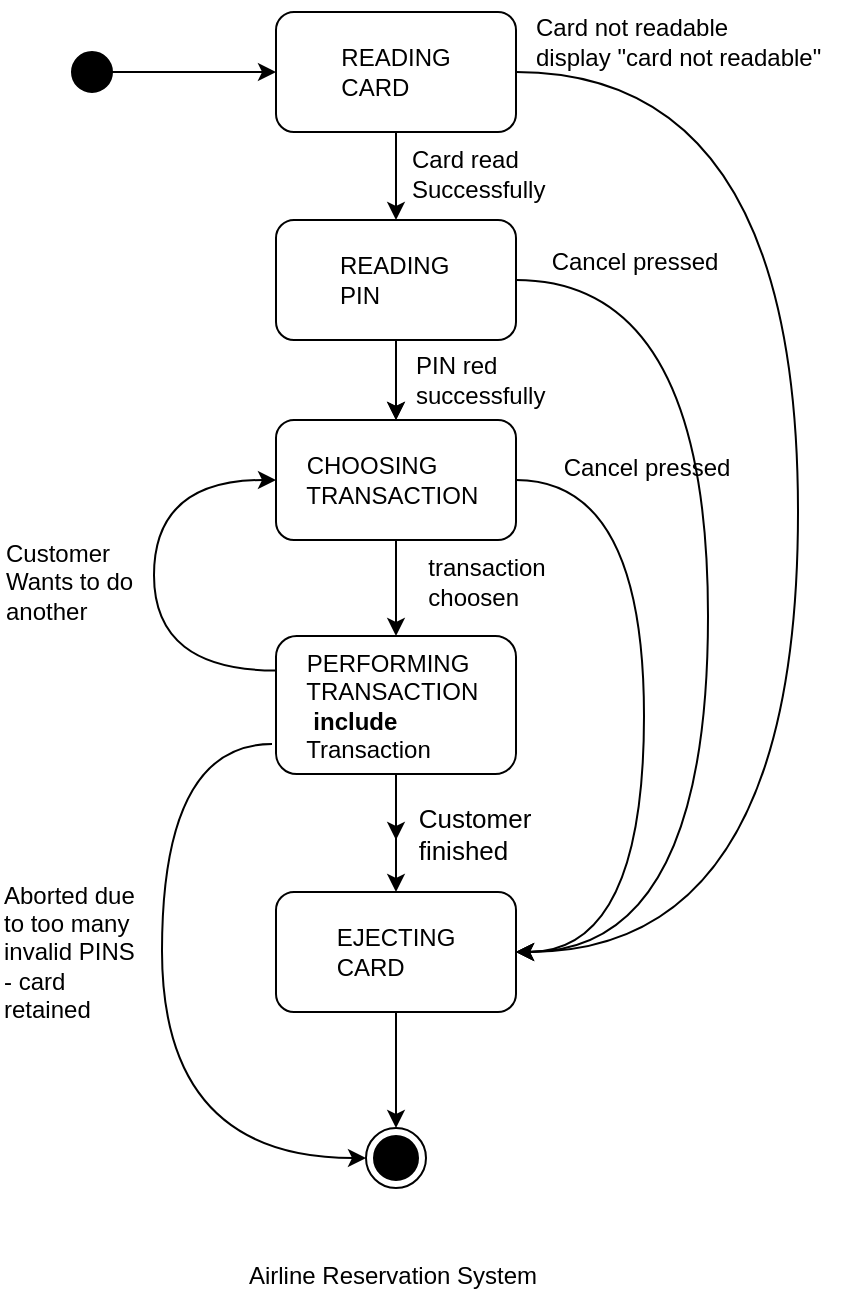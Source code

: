 <mxfile version="26.2.13">
  <diagram name="Page-1" id="ZDUle3kIamicD0FEx88D">
    <mxGraphModel dx="1228" dy="755" grid="0" gridSize="10" guides="1" tooltips="1" connect="1" arrows="1" fold="1" page="1" pageScale="1" pageWidth="827" pageHeight="1169" background="light-dark(#FFFFFF,#FFFFFF)" math="0" shadow="0">
      <root>
        <mxCell id="0" />
        <mxCell id="1" parent="0" />
        <mxCell id="F_QdYi4xcxkMWuRYnJX9-16" style="edgeStyle=orthogonalEdgeStyle;rounded=0;orthogonalLoop=1;jettySize=auto;html=1;entryX=0.5;entryY=0;entryDx=0;entryDy=0;strokeColor=light-dark(#000000,#000000);" edge="1" parent="1" source="F_QdYi4xcxkMWuRYnJX9-6" target="F_QdYi4xcxkMWuRYnJX9-7">
          <mxGeometry relative="1" as="geometry" />
        </mxCell>
        <mxCell id="F_QdYi4xcxkMWuRYnJX9-23" style="edgeStyle=elbowEdgeStyle;rounded=0;orthogonalLoop=1;jettySize=auto;html=1;entryX=1;entryY=0.5;entryDx=0;entryDy=0;strokeColor=light-dark(#000000,#000000);curved=1;" edge="1" parent="1" source="F_QdYi4xcxkMWuRYnJX9-6" target="F_QdYi4xcxkMWuRYnJX9-8">
          <mxGeometry relative="1" as="geometry">
            <Array as="points">
              <mxPoint x="622" y="336" />
            </Array>
          </mxGeometry>
        </mxCell>
        <mxCell id="F_QdYi4xcxkMWuRYnJX9-6" value="&lt;font style=&quot;color: light-dark(rgb(0, 0, 0), rgb(0, 0, 0));&quot;&gt;RE&lt;/font&gt;&lt;font style=&quot;color: light-dark(rgb(0, 0, 0), rgb(0, 0, 0));&quot;&gt;ADING&lt;/font&gt;&lt;div style=&quot;text-align: left;&quot;&gt;&lt;font style=&quot;color: light-dark(rgb(0, 0, 0), rgb(0, 0, 0));&quot;&gt;CARD&lt;/font&gt;&lt;/div&gt;" style="rounded=1;whiteSpace=wrap;html=1;fillColor=none;strokeColor=light-dark(#000000,#000000);" vertex="1" parent="1">
          <mxGeometry x="361" y="81" width="120" height="60" as="geometry" />
        </mxCell>
        <mxCell id="F_QdYi4xcxkMWuRYnJX9-14" value="" style="edgeStyle=orthogonalEdgeStyle;rounded=0;orthogonalLoop=1;jettySize=auto;html=1;" edge="1" parent="1" source="F_QdYi4xcxkMWuRYnJX9-7" target="F_QdYi4xcxkMWuRYnJX9-10">
          <mxGeometry relative="1" as="geometry" />
        </mxCell>
        <mxCell id="F_QdYi4xcxkMWuRYnJX9-15" style="edgeStyle=orthogonalEdgeStyle;rounded=0;orthogonalLoop=1;jettySize=auto;html=1;entryX=0.5;entryY=0;entryDx=0;entryDy=0;strokeColor=light-dark(#000000,#000000);" edge="1" parent="1" source="F_QdYi4xcxkMWuRYnJX9-7" target="F_QdYi4xcxkMWuRYnJX9-10">
          <mxGeometry relative="1" as="geometry" />
        </mxCell>
        <mxCell id="F_QdYi4xcxkMWuRYnJX9-24" style="edgeStyle=elbowEdgeStyle;rounded=0;orthogonalLoop=1;jettySize=auto;html=1;entryX=1;entryY=0.5;entryDx=0;entryDy=0;strokeColor=light-dark(#000000,#000000);curved=1;" edge="1" parent="1" source="F_QdYi4xcxkMWuRYnJX9-7" target="F_QdYi4xcxkMWuRYnJX9-8">
          <mxGeometry relative="1" as="geometry">
            <Array as="points">
              <mxPoint x="577" y="383" />
            </Array>
          </mxGeometry>
        </mxCell>
        <mxCell id="F_QdYi4xcxkMWuRYnJX9-7" value="&lt;font style=&quot;color: light-dark(rgb(0, 0, 0), rgb(0, 0, 0));&quot;&gt;&amp;nbsp; &amp;nbsp; &amp;nbsp; &amp;nbsp; &amp;nbsp;READING&amp;nbsp;&lt;/font&gt;&lt;div&gt;&lt;font style=&quot;color: light-dark(rgb(0, 0, 0), rgb(0, 0, 0));&quot;&gt;&amp;nbsp; &amp;nbsp; &amp;nbsp; &amp;nbsp; &amp;nbsp;&lt;/font&gt;&lt;span style=&quot;color: light-dark(rgb(0, 0, 0), rgb(0, 0, 0)); background-color: transparent;&quot;&gt;PIN&lt;/span&gt;&lt;/div&gt;" style="rounded=1;whiteSpace=wrap;html=1;fillColor=none;strokeColor=light-dark(#000000,#000000);align=left;" vertex="1" parent="1">
          <mxGeometry x="361" y="185" width="120" height="60" as="geometry" />
        </mxCell>
        <mxCell id="F_QdYi4xcxkMWuRYnJX9-31" style="edgeStyle=orthogonalEdgeStyle;rounded=0;orthogonalLoop=1;jettySize=auto;html=1;strokeColor=light-dark(#000000,#000000);" edge="1" parent="1" source="F_QdYi4xcxkMWuRYnJX9-8" target="F_QdYi4xcxkMWuRYnJX9-26">
          <mxGeometry relative="1" as="geometry" />
        </mxCell>
        <mxCell id="F_QdYi4xcxkMWuRYnJX9-8" value="&lt;font style=&quot;color: light-dark(rgb(0, 0, 0), rgb(26, 26, 26));&quot;&gt;EJECTING&lt;/font&gt;&lt;div style=&quot;text-align: left;&quot;&gt;&lt;font style=&quot;color: light-dark(rgb(0, 0, 0), rgb(26, 26, 26));&quot;&gt;CARD&lt;/font&gt;&lt;/div&gt;" style="rounded=1;whiteSpace=wrap;html=1;fillColor=none;strokeColor=light-dark(#000000,#000000);" vertex="1" parent="1">
          <mxGeometry x="361" y="521" width="120" height="60" as="geometry" />
        </mxCell>
        <mxCell id="F_QdYi4xcxkMWuRYnJX9-11" style="edgeStyle=orthogonalEdgeStyle;rounded=0;orthogonalLoop=1;jettySize=auto;html=1;" edge="1" parent="1" source="F_QdYi4xcxkMWuRYnJX9-9">
          <mxGeometry relative="1" as="geometry">
            <mxPoint x="421" y="495" as="targetPoint" />
          </mxGeometry>
        </mxCell>
        <mxCell id="F_QdYi4xcxkMWuRYnJX9-12" style="edgeStyle=orthogonalEdgeStyle;rounded=0;orthogonalLoop=1;jettySize=auto;html=1;entryX=0.5;entryY=0;entryDx=0;entryDy=0;strokeColor=light-dark(#000000,#000000);" edge="1" parent="1" source="F_QdYi4xcxkMWuRYnJX9-9" target="F_QdYi4xcxkMWuRYnJX9-8">
          <mxGeometry relative="1" as="geometry" />
        </mxCell>
        <mxCell id="F_QdYi4xcxkMWuRYnJX9-39" style="edgeStyle=elbowEdgeStyle;rounded=0;orthogonalLoop=1;jettySize=auto;html=1;entryX=0;entryY=0.5;entryDx=0;entryDy=0;curved=1;strokeColor=light-dark(#000000,#000000);" edge="1" parent="1" target="F_QdYi4xcxkMWuRYnJX9-26">
          <mxGeometry relative="1" as="geometry">
            <mxPoint x="359" y="447" as="sourcePoint" />
            <mxPoint x="333.0" y="636.0" as="targetPoint" />
            <Array as="points">
              <mxPoint x="304" y="551" />
            </Array>
          </mxGeometry>
        </mxCell>
        <mxCell id="F_QdYi4xcxkMWuRYnJX9-46" style="edgeStyle=orthogonalEdgeStyle;rounded=0;orthogonalLoop=1;jettySize=auto;html=1;exitX=0;exitY=0.25;exitDx=0;exitDy=0;entryX=0;entryY=0.5;entryDx=0;entryDy=0;curved=1;strokeColor=light-dark(#000000,#000000);" edge="1" parent="1" source="F_QdYi4xcxkMWuRYnJX9-9" target="F_QdYi4xcxkMWuRYnJX9-10">
          <mxGeometry relative="1" as="geometry">
            <Array as="points">
              <mxPoint x="300" y="410" />
              <mxPoint x="300" y="315" />
            </Array>
          </mxGeometry>
        </mxCell>
        <mxCell id="F_QdYi4xcxkMWuRYnJX9-9" value="&lt;font style=&quot;color: light-dark(rgb(0, 0, 0), rgb(0, 0, 0));&quot;&gt;&amp;nbsp; &amp;nbsp; PERFORMING&lt;/font&gt;&lt;div&gt;&lt;font style=&quot;color: light-dark(rgb(0, 0, 0), rgb(0, 0, 0));&quot;&gt;&amp;nbsp; &amp;nbsp; TRANSACTION&lt;/font&gt;&lt;/div&gt;&lt;div&gt;&lt;font style=&quot;color: light-dark(rgb(0, 0, 0), rgb(0, 0, 0));&quot;&gt;&lt;b&gt;&amp;nbsp; &amp;nbsp; &amp;nbsp;include&lt;/b&gt;&lt;/font&gt;&lt;/div&gt;&lt;div&gt;&lt;font style=&quot;color: light-dark(rgb(0, 0, 0), rgb(0, 0, 0));&quot;&gt;&amp;nbsp; &amp;nbsp; Transaction&lt;/font&gt;&lt;/div&gt;" style="rounded=1;whiteSpace=wrap;html=1;fillColor=none;strokeColor=light-dark(#000000,#000000);align=left;" vertex="1" parent="1">
          <mxGeometry x="361" y="393" width="120" height="69" as="geometry" />
        </mxCell>
        <mxCell id="F_QdYi4xcxkMWuRYnJX9-13" style="edgeStyle=orthogonalEdgeStyle;rounded=0;orthogonalLoop=1;jettySize=auto;html=1;entryX=0.5;entryY=0;entryDx=0;entryDy=0;strokeColor=light-dark(#000000,#000000);" edge="1" parent="1" source="F_QdYi4xcxkMWuRYnJX9-10" target="F_QdYi4xcxkMWuRYnJX9-9">
          <mxGeometry relative="1" as="geometry" />
        </mxCell>
        <mxCell id="F_QdYi4xcxkMWuRYnJX9-25" style="edgeStyle=elbowEdgeStyle;rounded=0;orthogonalLoop=1;jettySize=auto;html=1;entryX=1;entryY=0.5;entryDx=0;entryDy=0;strokeColor=light-dark(#000000,#000000);curved=1;" edge="1" parent="1" source="F_QdYi4xcxkMWuRYnJX9-10" target="F_QdYi4xcxkMWuRYnJX9-8">
          <mxGeometry relative="1" as="geometry">
            <Array as="points">
              <mxPoint x="545" y="421" />
            </Array>
          </mxGeometry>
        </mxCell>
        <mxCell id="F_QdYi4xcxkMWuRYnJX9-10" value="&lt;font style=&quot;color: light-dark(rgb(0, 0, 0), rgb(0, 0, 0));&quot;&gt;&amp;nbsp; &amp;nbsp; CHOOSING&lt;/font&gt;&lt;div&gt;&lt;font style=&quot;color: light-dark(rgb(0, 0, 0), rgb(0, 0, 0));&quot;&gt;&amp;nbsp; &amp;nbsp; TRANSACTION&lt;/font&gt;&lt;/div&gt;" style="rounded=1;whiteSpace=wrap;html=1;fillColor=none;strokeColor=light-dark(#000000,#000000);align=left;" vertex="1" parent="1">
          <mxGeometry x="361" y="285" width="120" height="60" as="geometry" />
        </mxCell>
        <mxCell id="F_QdYi4xcxkMWuRYnJX9-26" value="" style="ellipse;html=1;shape=endState;fillColor=strokeColor;strokeColor=light-dark(#000000,#000000);" vertex="1" parent="1">
          <mxGeometry x="406" y="639" width="30" height="30" as="geometry" />
        </mxCell>
        <mxCell id="F_QdYi4xcxkMWuRYnJX9-29" style="edgeStyle=orthogonalEdgeStyle;rounded=0;orthogonalLoop=1;jettySize=auto;html=1;entryX=0;entryY=0.5;entryDx=0;entryDy=0;strokeColor=light-dark(#000000,#000000);" edge="1" parent="1" source="F_QdYi4xcxkMWuRYnJX9-28" target="F_QdYi4xcxkMWuRYnJX9-6">
          <mxGeometry relative="1" as="geometry" />
        </mxCell>
        <mxCell id="F_QdYi4xcxkMWuRYnJX9-28" value="" style="ellipse;fillColor=strokeColor;html=1;strokeColor=light-dark(#000000,#000000);" vertex="1" parent="1">
          <mxGeometry x="259" y="101" width="20" height="20" as="geometry" />
        </mxCell>
        <mxCell id="F_QdYi4xcxkMWuRYnJX9-32" value="&lt;font style=&quot;color: light-dark(rgb(0, 0, 0), rgb(0, 0, 0));&quot;&gt;Card not readable&lt;/font&gt;&lt;div style=&quot;&quot;&gt;&lt;font style=&quot;color: light-dark(rgb(0, 0, 0), rgb(0, 0, 0));&quot;&gt;display &quot;card not readable&quot;&lt;/font&gt;&lt;/div&gt;" style="text;html=1;align=left;verticalAlign=middle;resizable=0;points=[];autosize=1;strokeColor=none;fillColor=none;" vertex="1" parent="1">
          <mxGeometry x="489" y="75" width="161" height="41" as="geometry" />
        </mxCell>
        <mxCell id="F_QdYi4xcxkMWuRYnJX9-33" value="&lt;font style=&quot;color: light-dark(rgb(0, 0, 0), rgb(0, 0, 0));&quot;&gt;Card read&lt;/font&gt;&lt;div&gt;&lt;font style=&quot;color: light-dark(rgb(0, 0, 0), rgb(0, 0, 0));&quot;&gt;Successfully&lt;/font&gt;&lt;/div&gt;" style="text;html=1;align=left;verticalAlign=middle;resizable=0;points=[];autosize=1;strokeColor=none;fillColor=none;" vertex="1" parent="1">
          <mxGeometry x="427" y="141" width="85" height="41" as="geometry" />
        </mxCell>
        <mxCell id="F_QdYi4xcxkMWuRYnJX9-34" value="&lt;font style=&quot;color: light-dark(rgb(0, 0, 0), rgb(0, 0, 0));&quot;&gt;Cancel pressed&lt;/font&gt;" style="text;html=1;align=center;verticalAlign=middle;resizable=0;points=[];autosize=1;strokeColor=none;fillColor=none;" vertex="1" parent="1">
          <mxGeometry x="489" y="193" width="101" height="26" as="geometry" />
        </mxCell>
        <mxCell id="F_QdYi4xcxkMWuRYnJX9-35" value="&lt;span&gt;&lt;font style=&quot;color: light-dark(rgb(0, 0, 0), rgb(0, 0, 0));&quot;&gt;Cancel pressed&lt;/font&gt;&lt;/span&gt;" style="text;html=1;align=center;verticalAlign=middle;resizable=0;points=[];autosize=1;strokeColor=none;fillColor=none;" vertex="1" parent="1">
          <mxGeometry x="495" y="296" width="101" height="26" as="geometry" />
        </mxCell>
        <mxCell id="F_QdYi4xcxkMWuRYnJX9-36" value="&lt;font style=&quot;color: light-dark(rgb(0, 0, 0), rgb(0, 0, 0));&quot;&gt;PIN red&lt;/font&gt;&lt;div&gt;&lt;font style=&quot;color: light-dark(rgb(0, 0, 0), rgb(0, 0, 0));&quot;&gt;successfully&lt;/font&gt;&lt;/div&gt;" style="text;html=1;align=left;verticalAlign=middle;resizable=0;points=[];autosize=1;strokeColor=none;fillColor=none;" vertex="1" parent="1">
          <mxGeometry x="429" y="244" width="83" height="41" as="geometry" />
        </mxCell>
        <mxCell id="F_QdYi4xcxkMWuRYnJX9-37" value="&lt;font style=&quot;color: light-dark(rgb(0, 0, 0), rgb(0, 0, 0));&quot;&gt;transaction&lt;/font&gt;&lt;div style=&quot;text-align: left;&quot;&gt;&lt;font style=&quot;color: light-dark(rgb(0, 0, 0), rgb(0, 0, 0));&quot;&gt;choosen&lt;/font&gt;&lt;/div&gt;" style="text;html=1;align=center;verticalAlign=middle;resizable=0;points=[];autosize=1;strokeColor=none;fillColor=none;" vertex="1" parent="1">
          <mxGeometry x="427" y="345" width="77" height="41" as="geometry" />
        </mxCell>
        <mxCell id="F_QdYi4xcxkMWuRYnJX9-38" value="&lt;font style=&quot;color: light-dark(rgb(0, 0, 0), rgb(0, 0, 0)); font-size: 13px;&quot;&gt;Customer&lt;/font&gt;&lt;div style=&quot;text-align: left;&quot;&gt;&lt;font style=&quot;color: light-dark(rgb(0, 0, 0), rgb(0, 0, 0)); font-size: 13px;&quot;&gt;finished&lt;/font&gt;&lt;/div&gt;" style="text;html=1;align=center;verticalAlign=middle;resizable=0;points=[];autosize=1;strokeColor=none;fillColor=none;" vertex="1" parent="1">
          <mxGeometry x="423" y="470" width="74" height="43" as="geometry" />
        </mxCell>
        <mxCell id="F_QdYi4xcxkMWuRYnJX9-43" value="&lt;font style=&quot;color: light-dark(rgb(0, 0, 0), rgb(0, 0, 0));&quot;&gt;Customer&lt;/font&gt;&lt;div&gt;&lt;font style=&quot;color: light-dark(rgb(0, 0, 0), rgb(0, 0, 0));&quot;&gt;Wants to do&lt;/font&gt;&lt;/div&gt;&lt;div style=&quot;&quot;&gt;&lt;font style=&quot;color: light-dark(rgb(0, 0, 0), rgb(0, 0, 0));&quot;&gt;another&lt;/font&gt;&lt;/div&gt;" style="text;html=1;align=left;verticalAlign=middle;resizable=0;points=[];autosize=1;strokeColor=none;fillColor=none;" vertex="1" parent="1">
          <mxGeometry x="224" y="338" width="82" height="55" as="geometry" />
        </mxCell>
        <mxCell id="F_QdYi4xcxkMWuRYnJX9-48" value="&lt;font style=&quot;color: light-dark(rgb(0, 0, 0), rgb(0, 0, 0));&quot;&gt;Aborted due&lt;/font&gt;&lt;div&gt;&lt;font style=&quot;color: light-dark(rgb(0, 0, 0), rgb(0, 0, 0));&quot;&gt;to too many&lt;/font&gt;&lt;/div&gt;&lt;div&gt;&lt;font style=&quot;color: light-dark(rgb(0, 0, 0), rgb(0, 0, 0));&quot;&gt;invalid PINS&lt;/font&gt;&lt;/div&gt;&lt;div&gt;&lt;font style=&quot;color: light-dark(rgb(0, 0, 0), rgb(0, 0, 0));&quot;&gt;- card&lt;/font&gt;&lt;/div&gt;&lt;div&gt;&lt;font style=&quot;color: light-dark(rgb(0, 0, 0), rgb(0, 0, 0));&quot;&gt;retained&lt;/font&gt;&lt;/div&gt;" style="text;html=1;align=left;verticalAlign=middle;resizable=0;points=[];autosize=1;strokeColor=none;fillColor=none;" vertex="1" parent="1">
          <mxGeometry x="223" y="509" width="83" height="84" as="geometry" />
        </mxCell>
        <mxCell id="F_QdYi4xcxkMWuRYnJX9-49" value="&lt;font style=&quot;color: light-dark(rgb(0, 0, 0), rgb(128, 128, 128));&quot;&gt;Airline Reservation System&lt;/font&gt;" style="text;html=1;align=center;verticalAlign=middle;resizable=0;points=[];autosize=1;strokeColor=none;fillColor=none;" vertex="1" parent="1">
          <mxGeometry x="338" y="700" width="162" height="26" as="geometry" />
        </mxCell>
      </root>
    </mxGraphModel>
  </diagram>
</mxfile>
